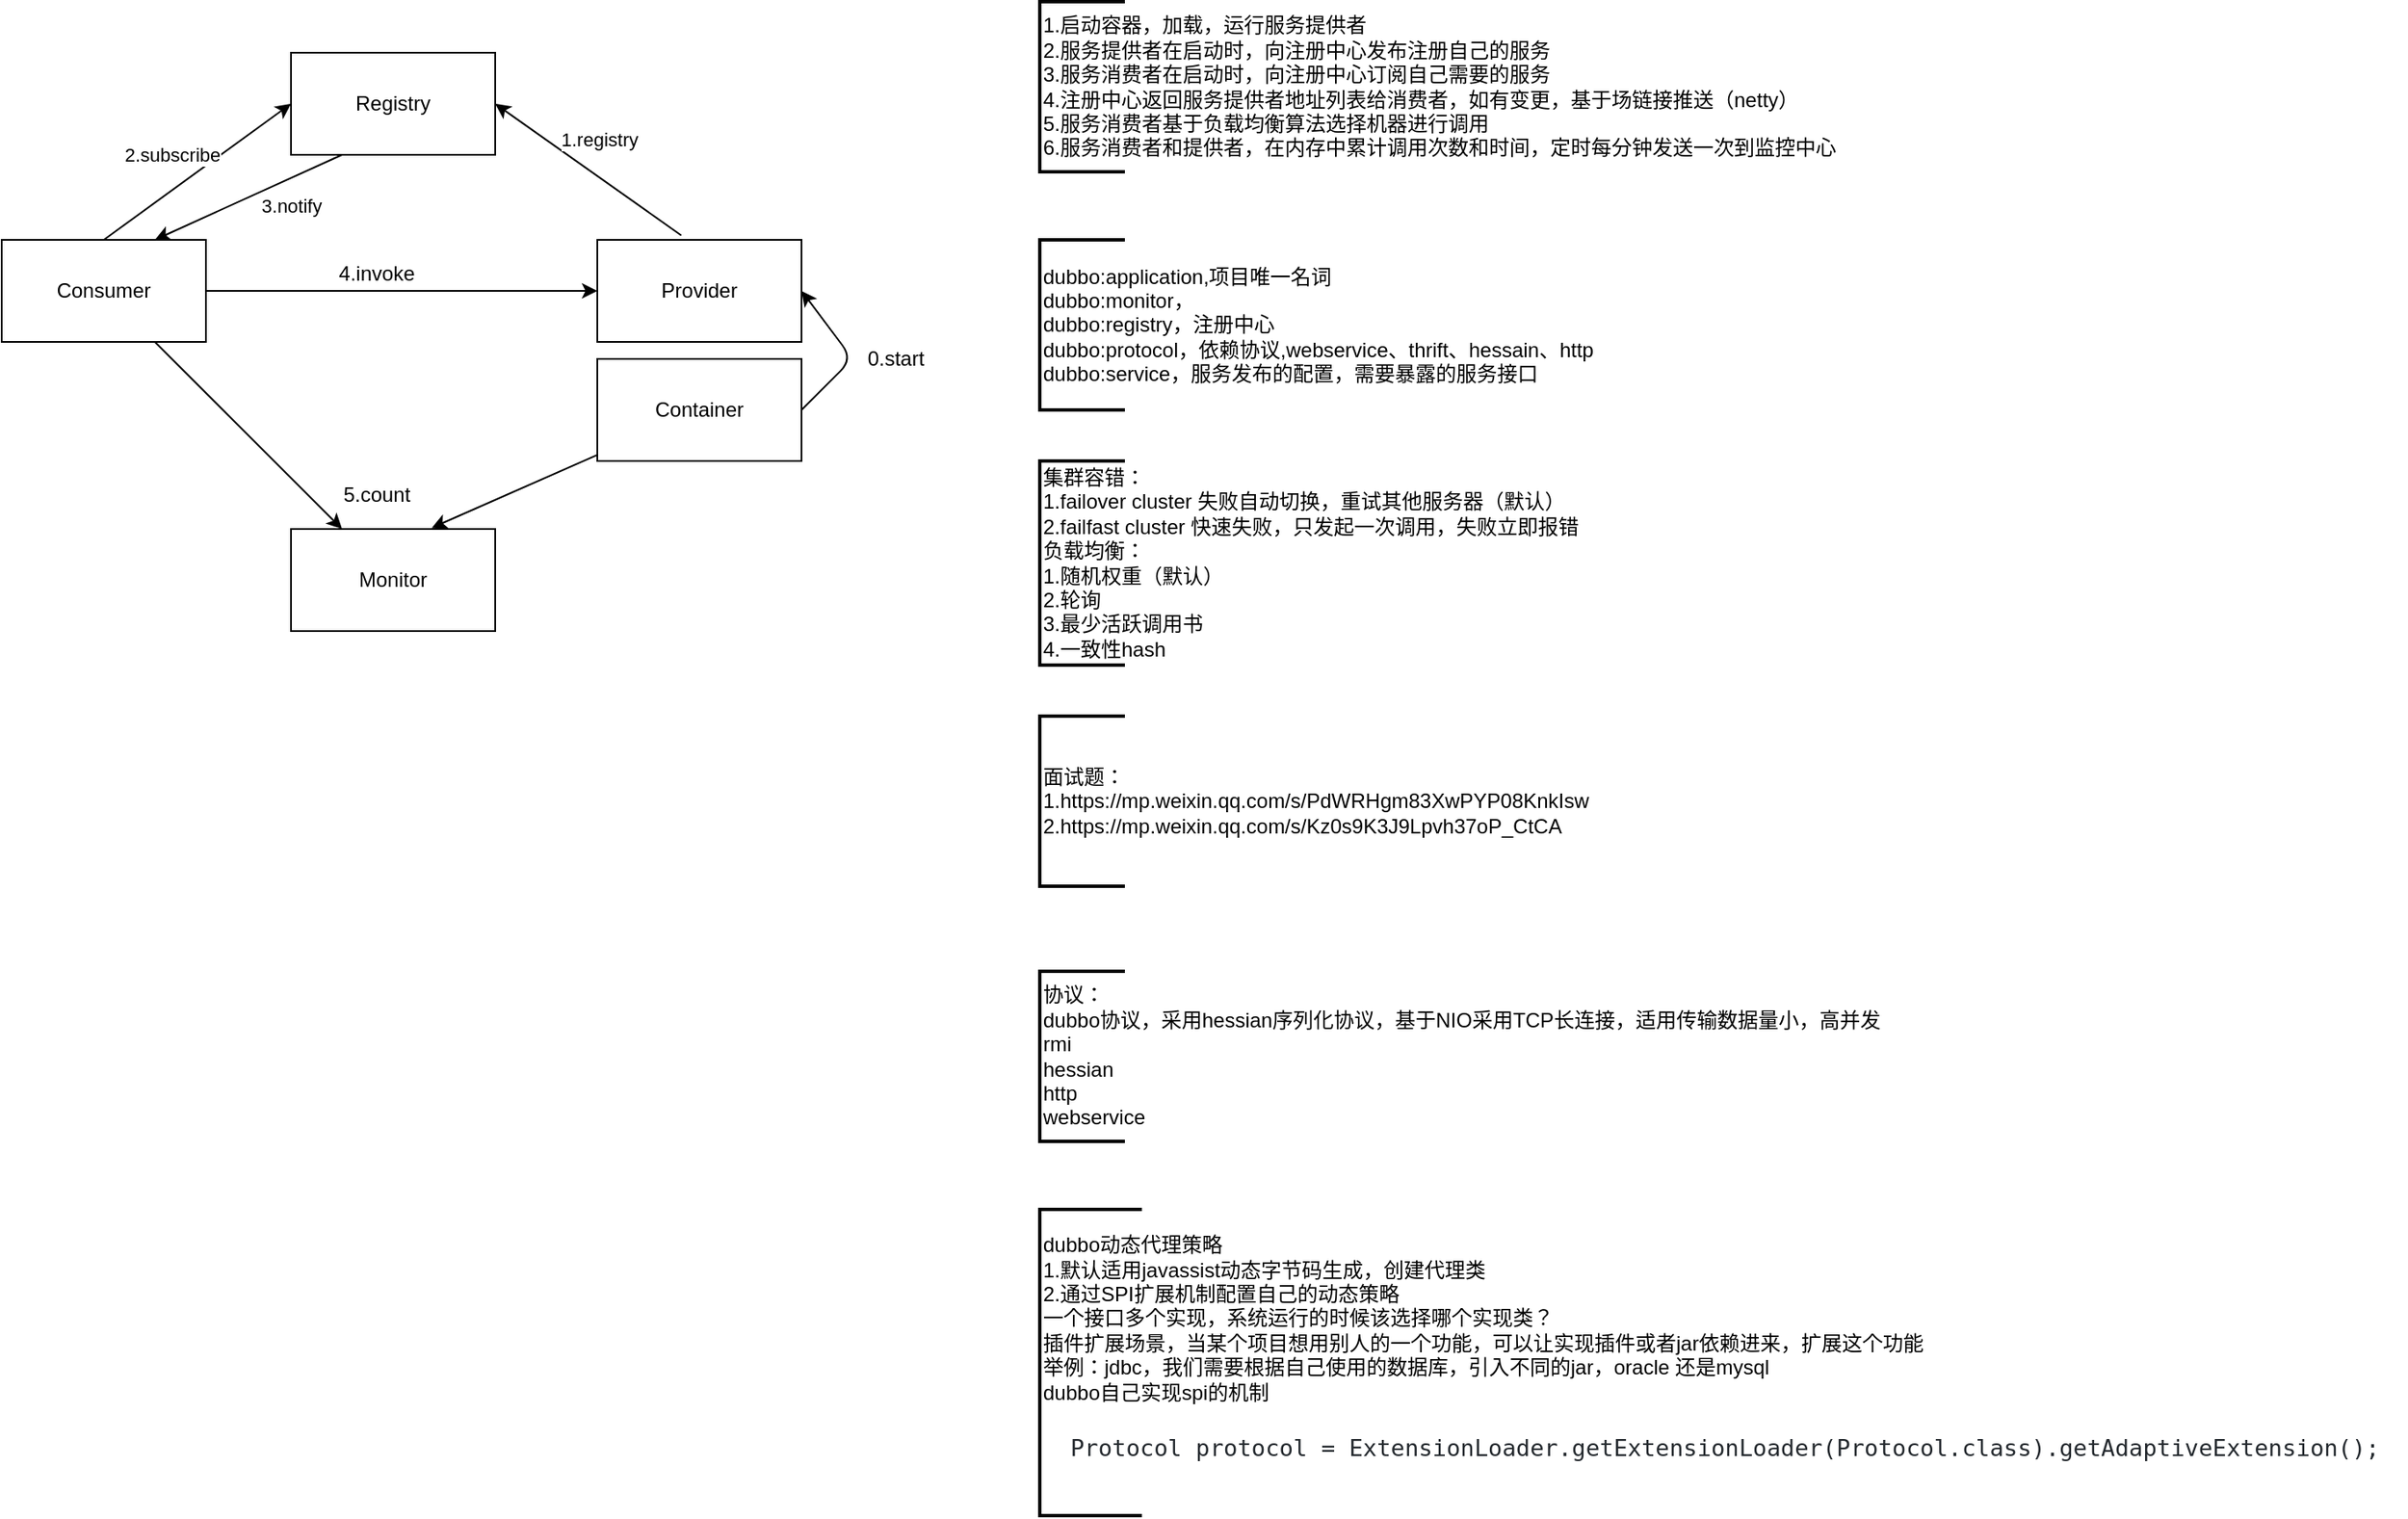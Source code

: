 <mxfile version="14.1.9" type="github">
  <diagram id="-2vOlbCm5UK6GnXF7qmE" name="Page-1">
    <mxGraphModel dx="652" dy="391" grid="1" gridSize="10" guides="1" tooltips="1" connect="1" arrows="1" fold="1" page="1" pageScale="1" pageWidth="827" pageHeight="1169" math="0" shadow="0">
      <root>
        <mxCell id="0" />
        <mxCell id="1" parent="0" />
        <mxCell id="QzGgwSaGUs0cwAOd74rH-1" value="Registry" style="rounded=0;whiteSpace=wrap;html=1;" parent="1" vertex="1">
          <mxGeometry x="330" y="70" width="120" height="60" as="geometry" />
        </mxCell>
        <mxCell id="QzGgwSaGUs0cwAOd74rH-14" style="edgeStyle=none;rounded=0;orthogonalLoop=1;jettySize=auto;html=1;" parent="1" source="QzGgwSaGUs0cwAOd74rH-2" target="QzGgwSaGUs0cwAOd74rH-3" edge="1">
          <mxGeometry relative="1" as="geometry" />
        </mxCell>
        <mxCell id="QzGgwSaGUs0cwAOd74rH-16" style="edgeStyle=none;rounded=0;orthogonalLoop=1;jettySize=auto;html=1;" parent="1" source="QzGgwSaGUs0cwAOd74rH-2" target="QzGgwSaGUs0cwAOd74rH-4" edge="1">
          <mxGeometry relative="1" as="geometry" />
        </mxCell>
        <mxCell id="QzGgwSaGUs0cwAOd74rH-2" value="Consumer" style="rounded=0;whiteSpace=wrap;html=1;" parent="1" vertex="1">
          <mxGeometry x="160" y="180" width="120" height="60" as="geometry" />
        </mxCell>
        <mxCell id="QzGgwSaGUs0cwAOd74rH-3" value="Provider" style="rounded=0;whiteSpace=wrap;html=1;" parent="1" vertex="1">
          <mxGeometry x="510" y="180" width="120" height="60" as="geometry" />
        </mxCell>
        <mxCell id="QzGgwSaGUs0cwAOd74rH-4" value="Monitor" style="rounded=0;whiteSpace=wrap;html=1;" parent="1" vertex="1">
          <mxGeometry x="330" y="350" width="120" height="60" as="geometry" />
        </mxCell>
        <mxCell id="QzGgwSaGUs0cwAOd74rH-17" style="edgeStyle=none;rounded=0;orthogonalLoop=1;jettySize=auto;html=1;entryX=0.689;entryY=-0.011;entryDx=0;entryDy=0;entryPerimeter=0;" parent="1" source="QzGgwSaGUs0cwAOd74rH-5" target="QzGgwSaGUs0cwAOd74rH-4" edge="1">
          <mxGeometry relative="1" as="geometry" />
        </mxCell>
        <mxCell id="QzGgwSaGUs0cwAOd74rH-5" value="Container" style="rounded=0;whiteSpace=wrap;html=1;" parent="1" vertex="1">
          <mxGeometry x="510" y="250" width="120" height="60" as="geometry" />
        </mxCell>
        <mxCell id="QzGgwSaGUs0cwAOd74rH-6" value="" style="endArrow=classic;html=1;entryX=1;entryY=0.5;entryDx=0;entryDy=0;exitX=0.411;exitY=-0.044;exitDx=0;exitDy=0;exitPerimeter=0;" parent="1" source="QzGgwSaGUs0cwAOd74rH-3" target="QzGgwSaGUs0cwAOd74rH-1" edge="1">
          <mxGeometry width="50" height="50" relative="1" as="geometry">
            <mxPoint x="520" y="200" as="sourcePoint" />
            <mxPoint x="570" y="150" as="targetPoint" />
          </mxGeometry>
        </mxCell>
        <mxCell id="QzGgwSaGUs0cwAOd74rH-7" value="1.registry" style="edgeLabel;html=1;align=center;verticalAlign=middle;resizable=0;points=[];" parent="QzGgwSaGUs0cwAOd74rH-6" vertex="1" connectable="0">
          <mxGeometry x="0.263" y="-1" relative="1" as="geometry">
            <mxPoint x="19.49" y="-7.44" as="offset" />
          </mxGeometry>
        </mxCell>
        <mxCell id="QzGgwSaGUs0cwAOd74rH-8" value="2.subscribe" style="endArrow=classic;html=1;exitX=0.5;exitY=0;exitDx=0;exitDy=0;" parent="1" source="QzGgwSaGUs0cwAOd74rH-2" edge="1">
          <mxGeometry x="-0.092" y="17" width="50" height="50" relative="1" as="geometry">
            <mxPoint x="280" y="150" as="sourcePoint" />
            <mxPoint x="330" y="100" as="targetPoint" />
            <mxPoint as="offset" />
          </mxGeometry>
        </mxCell>
        <mxCell id="QzGgwSaGUs0cwAOd74rH-10" value="" style="endArrow=classic;html=1;entryX=0.75;entryY=0;entryDx=0;entryDy=0;exitX=0.25;exitY=1;exitDx=0;exitDy=0;" parent="1" source="QzGgwSaGUs0cwAOd74rH-1" target="QzGgwSaGUs0cwAOd74rH-2" edge="1">
          <mxGeometry width="50" height="50" relative="1" as="geometry">
            <mxPoint x="330" y="200" as="sourcePoint" />
            <mxPoint x="380" y="150" as="targetPoint" />
          </mxGeometry>
        </mxCell>
        <mxCell id="QzGgwSaGUs0cwAOd74rH-11" value="3.notify" style="edgeLabel;html=1;align=center;verticalAlign=middle;resizable=0;points=[];" parent="QzGgwSaGUs0cwAOd74rH-10" vertex="1" connectable="0">
          <mxGeometry x="-0.24" y="1" relative="1" as="geometry">
            <mxPoint x="11.46" y="10.05" as="offset" />
          </mxGeometry>
        </mxCell>
        <mxCell id="QzGgwSaGUs0cwAOd74rH-12" value="" style="endArrow=classic;html=1;exitX=1;exitY=0.5;exitDx=0;exitDy=0;entryX=1;entryY=0.5;entryDx=0;entryDy=0;" parent="1" source="QzGgwSaGUs0cwAOd74rH-5" target="QzGgwSaGUs0cwAOd74rH-3" edge="1">
          <mxGeometry width="50" height="50" relative="1" as="geometry">
            <mxPoint x="650" y="310" as="sourcePoint" />
            <mxPoint x="700" y="260" as="targetPoint" />
            <Array as="points">
              <mxPoint x="660" y="250" />
            </Array>
          </mxGeometry>
        </mxCell>
        <mxCell id="QzGgwSaGUs0cwAOd74rH-13" value="0.start" style="text;html=1;align=center;verticalAlign=middle;resizable=0;points=[];autosize=1;" parent="1" vertex="1">
          <mxGeometry x="660" y="240" width="50" height="20" as="geometry" />
        </mxCell>
        <mxCell id="QzGgwSaGUs0cwAOd74rH-15" value="4.invoke" style="text;html=1;align=center;verticalAlign=middle;resizable=0;points=[];autosize=1;" parent="1" vertex="1">
          <mxGeometry x="350" y="190" width="60" height="20" as="geometry" />
        </mxCell>
        <mxCell id="QzGgwSaGUs0cwAOd74rH-18" value="5.count" style="text;html=1;align=center;verticalAlign=middle;resizable=0;points=[];autosize=1;" parent="1" vertex="1">
          <mxGeometry x="355" y="320" width="50" height="20" as="geometry" />
        </mxCell>
        <mxCell id="QzGgwSaGUs0cwAOd74rH-20" value="1.启动容器，加载，运行服务提供者&lt;br&gt;2.服务提供者在启动时，向注册中心发布注册自己的服务&lt;br&gt;3.服务消费者在启动时，向注册中心订阅自己需要的服务&lt;br&gt;4.注册中心返回服务提供者地址列表给消费者，如有变更，基于场链接推送（netty）&lt;br&gt;5.服务消费者基于负载均衡算法选择机器进行调用&lt;br&gt;6.服务消费者和提供者，在内存中累计调用次数和时间，定时每分钟发送一次到监控中心" style="strokeWidth=2;html=1;shape=mxgraph.flowchart.annotation_1;align=left;pointerEvents=1;" parent="1" vertex="1">
          <mxGeometry x="770" y="40" width="50" height="100" as="geometry" />
        </mxCell>
        <mxCell id="QzGgwSaGUs0cwAOd74rH-21" value="dubbo:application,项目唯一名词&lt;br&gt;dubbo:monitor，&lt;br&gt;dubbo:registry，注册中心&lt;br&gt;dubbo:protocol，依赖协议,webservice、thrift、hessain、http&lt;br&gt;dubbo:service，服务发布的配置，需要暴露的服务接口" style="strokeWidth=2;html=1;shape=mxgraph.flowchart.annotation_1;align=left;pointerEvents=1;" parent="1" vertex="1">
          <mxGeometry x="770" y="180" width="50" height="100" as="geometry" />
        </mxCell>
        <mxCell id="QzGgwSaGUs0cwAOd74rH-22" value="集群容错：&lt;br&gt;1.failover cluster 失败自动切换，重试其他服务器（默认）&lt;br&gt;2.failfast cluster 快速失败，只发起一次调用，失败立即报错&lt;br&gt;负载均衡：&lt;br&gt;1.随机权重（默认）&lt;br&gt;2.轮询&lt;br&gt;3.最少活跃调用书&lt;br&gt;4.一致性hash" style="strokeWidth=2;html=1;shape=mxgraph.flowchart.annotation_1;align=left;pointerEvents=1;" parent="1" vertex="1">
          <mxGeometry x="770" y="310" width="50" height="120" as="geometry" />
        </mxCell>
        <mxCell id="QzGgwSaGUs0cwAOd74rH-23" value="面试题：&lt;br&gt;1.https://mp.weixin.qq.com/s/PdWRHgm83XwPYP08KnkIsw&lt;br&gt;2.https://mp.weixin.qq.com/s/Kz0s9K3J9Lpvh37oP_CtCA" style="strokeWidth=2;html=1;shape=mxgraph.flowchart.annotation_1;align=left;pointerEvents=1;" parent="1" vertex="1">
          <mxGeometry x="770" y="460" width="50" height="100" as="geometry" />
        </mxCell>
        <mxCell id="gHSD-VTmvuO6psi_np3N-1" value="协议：&lt;br&gt;dubbo协议，采用hessian序列化协议，基于NIO采用TCP长连接，适用传输数据量小，高并发&lt;br&gt;rmi&lt;br&gt;hessian&lt;br&gt;http&lt;br&gt;webservice" style="strokeWidth=2;html=1;shape=mxgraph.flowchart.annotation_1;align=left;pointerEvents=1;" vertex="1" parent="1">
          <mxGeometry x="770" y="610" width="50" height="100" as="geometry" />
        </mxCell>
        <mxCell id="gHSD-VTmvuO6psi_np3N-2" value="dubbo动态代理策略&lt;br&gt;1.默认适用javassist动态字节码生成，创建代理类&lt;br&gt;2.通过SPI扩展机制配置自己的动态策略&lt;br&gt;一个接口多个实现，系统运行的时候该选择哪个实现类？&lt;br&gt;插件扩展场景，当某个项目想用别人的一个功能，可以让实现插件或者jar依赖进来，扩展这个功能&lt;br&gt;举例：jdbc，我们需要根据自己使用的数据库，引入不同的jar，oracle 还是mysql&lt;br&gt;dubbo自己实现spi的机制&lt;br&gt;&lt;pre style=&quot;box-sizing: border-box ; font-family: , &amp;#34;consolas&amp;#34; , &amp;#34;liberation mono&amp;#34; , &amp;#34;menlo&amp;#34; , monospace ; font-size: 13.6px ; margin-top: 0px ; margin-bottom: 0px ; overflow-wrap: normal ; padding: 16px ; overflow: auto ; line-height: 1.45 ; border-radius: 6px ; word-break: normal ; color: rgb(36 , 41 , 46)&quot;&gt;&lt;span class=&quot;pl-smi&quot; style=&quot;box-sizing: border-box&quot;&gt;Protocol&lt;/span&gt; protocol &lt;span class=&quot;pl-k&quot; style=&quot;box-sizing: border-box&quot;&gt;=&lt;/span&gt; &lt;span class=&quot;pl-smi&quot; style=&quot;box-sizing: border-box&quot;&gt;ExtensionLoader&lt;/span&gt;&lt;span class=&quot;pl-k&quot; style=&quot;box-sizing: border-box&quot;&gt;.&lt;/span&gt;getExtensionLoader(&lt;span class=&quot;pl-smi&quot; style=&quot;box-sizing: border-box&quot;&gt;Protocol&lt;/span&gt;&lt;span class=&quot;pl-k&quot; style=&quot;box-sizing: border-box&quot;&gt;.&lt;/span&gt;class)&lt;span class=&quot;pl-k&quot; style=&quot;box-sizing: border-box&quot;&gt;.&lt;/span&gt;getAdaptiveExtension();&lt;/pre&gt;" style="strokeWidth=2;html=1;shape=mxgraph.flowchart.annotation_1;align=left;pointerEvents=1;" vertex="1" parent="1">
          <mxGeometry x="770" y="750" width="60" height="180" as="geometry" />
        </mxCell>
      </root>
    </mxGraphModel>
  </diagram>
</mxfile>
